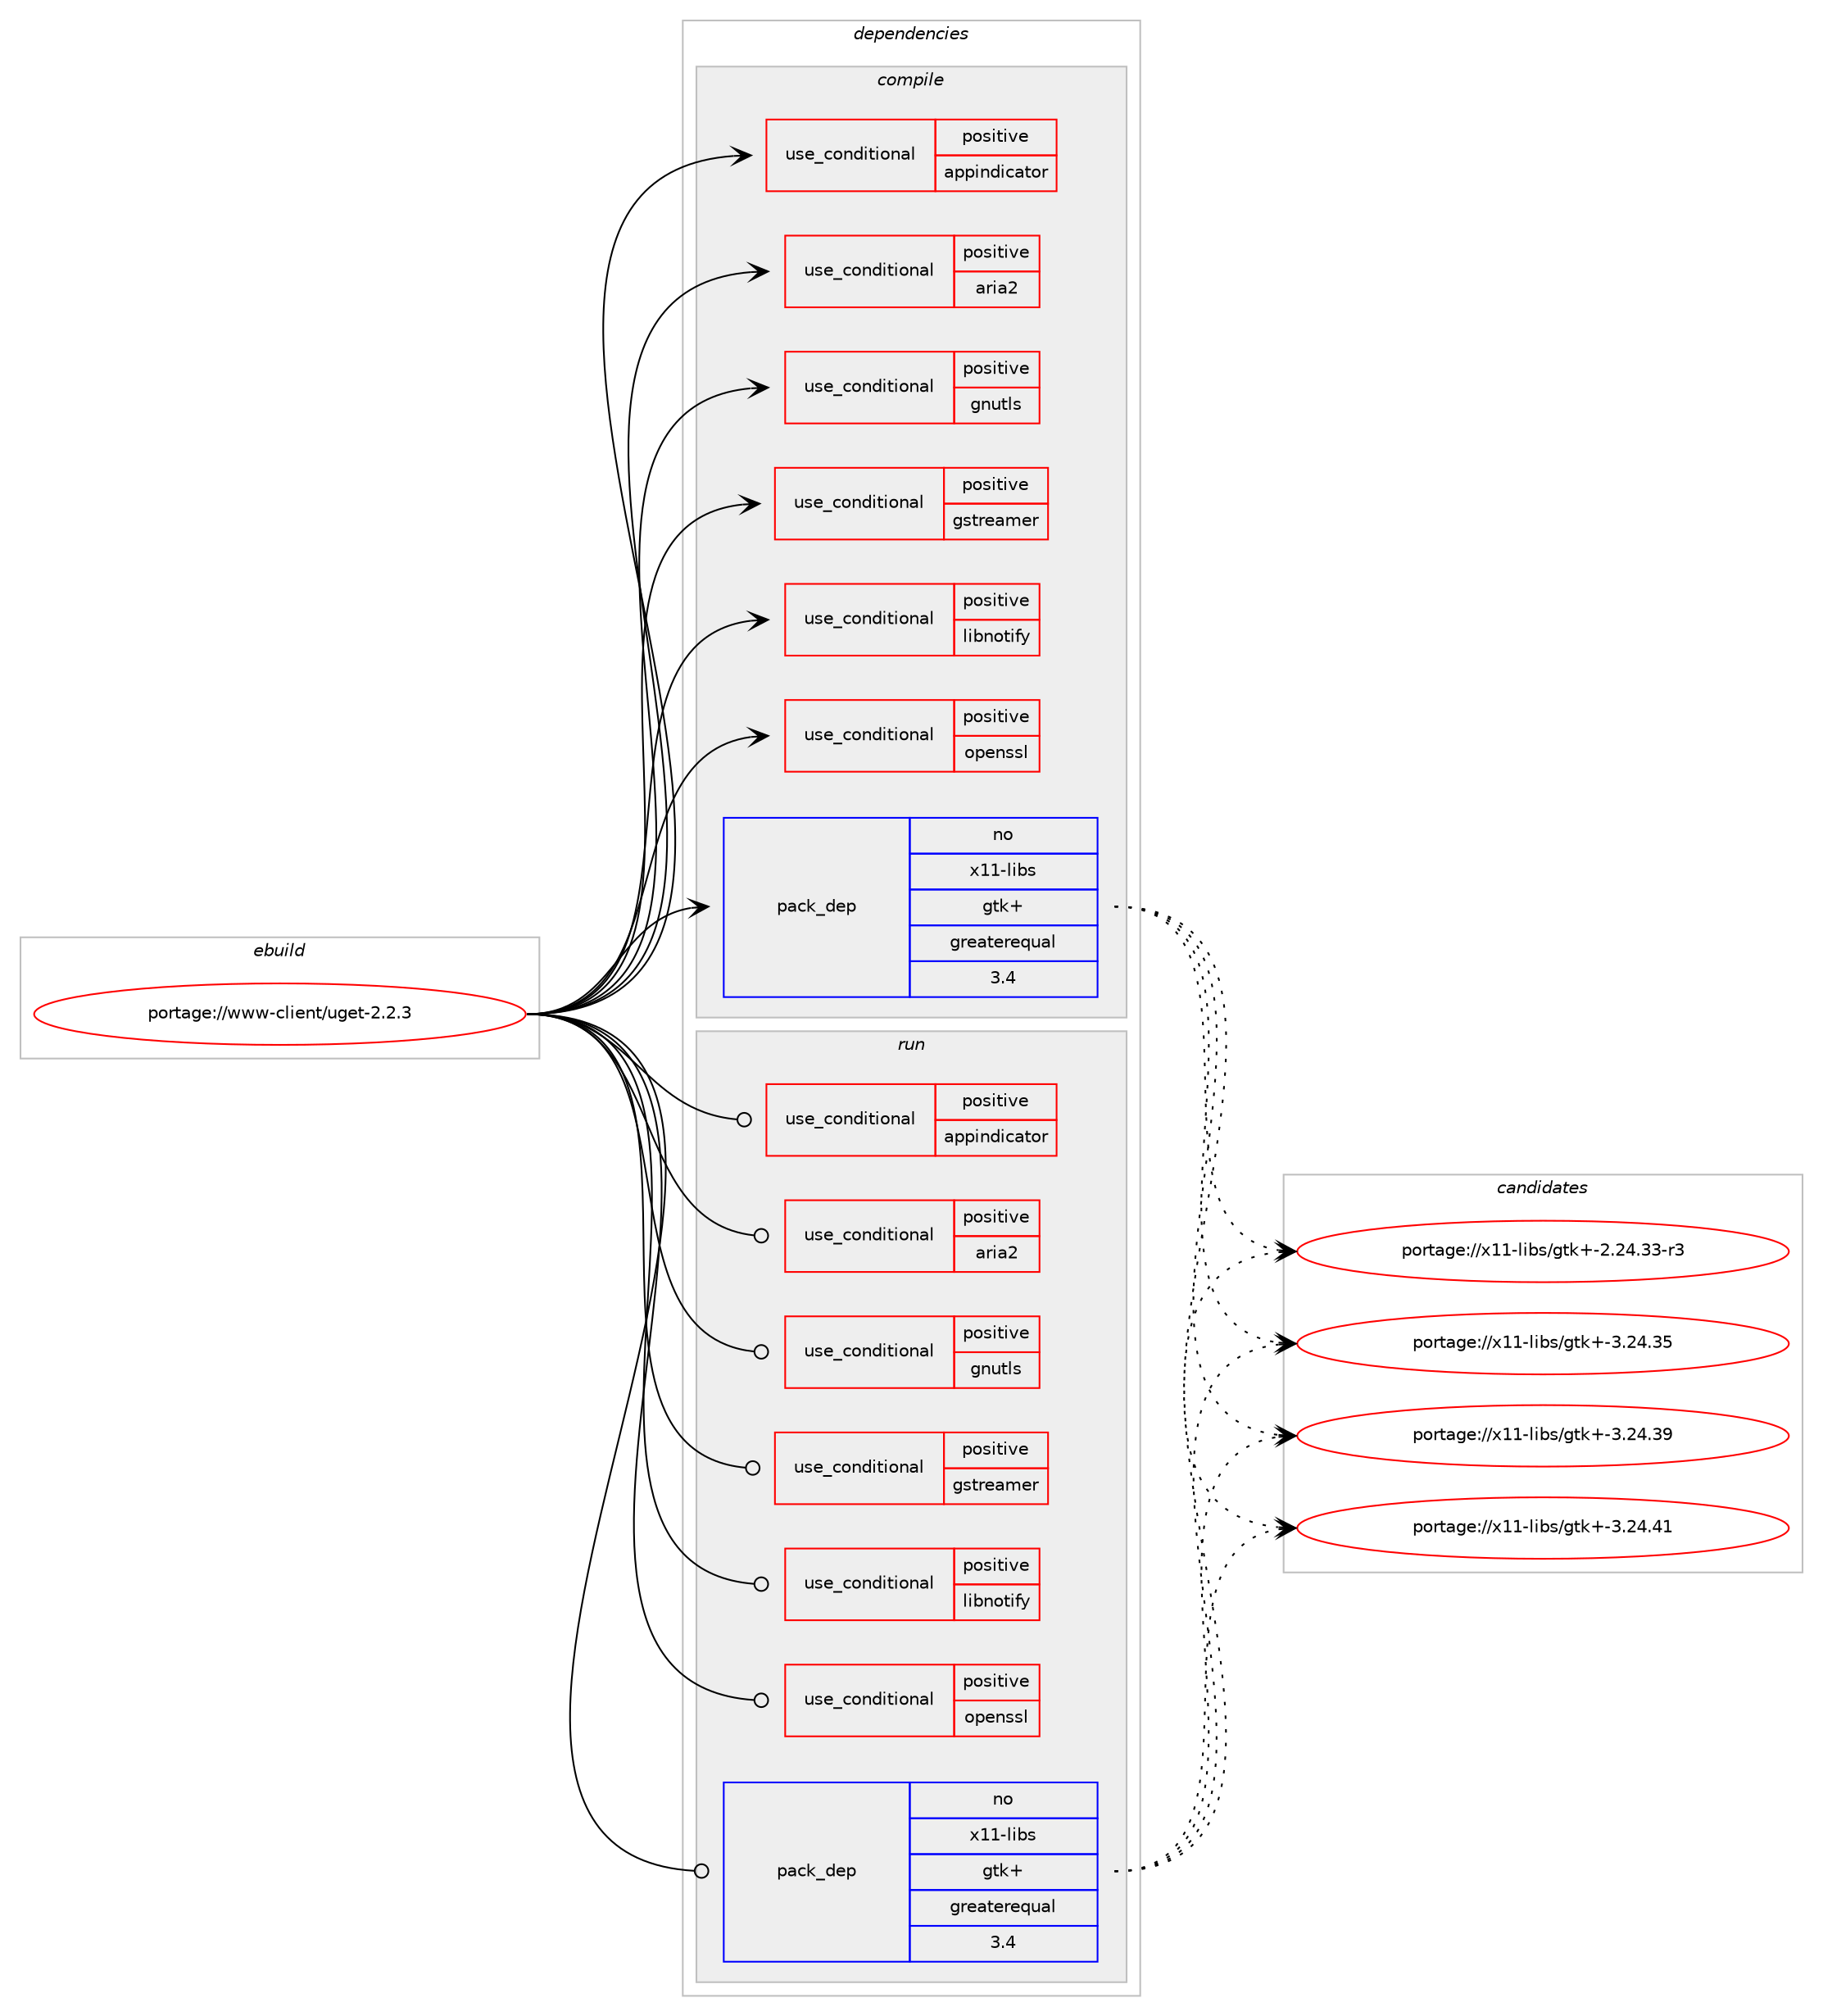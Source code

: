 digraph prolog {

# *************
# Graph options
# *************

newrank=true;
concentrate=true;
compound=true;
graph [rankdir=LR,fontname=Helvetica,fontsize=10,ranksep=1.5];#, ranksep=2.5, nodesep=0.2];
edge  [arrowhead=vee];
node  [fontname=Helvetica,fontsize=10];

# **********
# The ebuild
# **********

subgraph cluster_leftcol {
color=gray;
rank=same;
label=<<i>ebuild</i>>;
id [label="portage://www-client/uget-2.2.3", color=red, width=4, href="../www-client/uget-2.2.3.svg"];
}

# ****************
# The dependencies
# ****************

subgraph cluster_midcol {
color=gray;
label=<<i>dependencies</i>>;
subgraph cluster_compile {
fillcolor="#eeeeee";
style=filled;
label=<<i>compile</i>>;
subgraph cond2670 {
dependency4149 [label=<<TABLE BORDER="0" CELLBORDER="1" CELLSPACING="0" CELLPADDING="4"><TR><TD ROWSPAN="3" CELLPADDING="10">use_conditional</TD></TR><TR><TD>positive</TD></TR><TR><TD>appindicator</TD></TR></TABLE>>, shape=none, color=red];
# *** BEGIN UNKNOWN DEPENDENCY TYPE (TODO) ***
# dependency4149 -> package_dependency(portage://www-client/uget-2.2.3,install,no,dev-libs,libayatana-appindicator,none,[,,],[],[])
# *** END UNKNOWN DEPENDENCY TYPE (TODO) ***

}
id:e -> dependency4149:w [weight=20,style="solid",arrowhead="vee"];
subgraph cond2671 {
dependency4150 [label=<<TABLE BORDER="0" CELLBORDER="1" CELLSPACING="0" CELLPADDING="4"><TR><TD ROWSPAN="3" CELLPADDING="10">use_conditional</TD></TR><TR><TD>positive</TD></TR><TR><TD>aria2</TD></TR></TABLE>>, shape=none, color=red];
# *** BEGIN UNKNOWN DEPENDENCY TYPE (TODO) ***
# dependency4150 -> package_dependency(portage://www-client/uget-2.2.3,install,no,net-misc,aria2,none,[,,],[],[use(enable(xmlrpc),none)])
# *** END UNKNOWN DEPENDENCY TYPE (TODO) ***

}
id:e -> dependency4150:w [weight=20,style="solid",arrowhead="vee"];
subgraph cond2672 {
dependency4151 [label=<<TABLE BORDER="0" CELLBORDER="1" CELLSPACING="0" CELLPADDING="4"><TR><TD ROWSPAN="3" CELLPADDING="10">use_conditional</TD></TR><TR><TD>positive</TD></TR><TR><TD>gnutls</TD></TR></TABLE>>, shape=none, color=red];
# *** BEGIN UNKNOWN DEPENDENCY TYPE (TODO) ***
# dependency4151 -> package_dependency(portage://www-client/uget-2.2.3,install,no,net-libs,gnutls,none,[,,],[],[])
# *** END UNKNOWN DEPENDENCY TYPE (TODO) ***

# *** BEGIN UNKNOWN DEPENDENCY TYPE (TODO) ***
# dependency4151 -> package_dependency(portage://www-client/uget-2.2.3,install,no,dev-libs,libgcrypt,none,[,,],[slot(0)],[])
# *** END UNKNOWN DEPENDENCY TYPE (TODO) ***

}
id:e -> dependency4151:w [weight=20,style="solid",arrowhead="vee"];
subgraph cond2673 {
dependency4152 [label=<<TABLE BORDER="0" CELLBORDER="1" CELLSPACING="0" CELLPADDING="4"><TR><TD ROWSPAN="3" CELLPADDING="10">use_conditional</TD></TR><TR><TD>positive</TD></TR><TR><TD>gstreamer</TD></TR></TABLE>>, shape=none, color=red];
# *** BEGIN UNKNOWN DEPENDENCY TYPE (TODO) ***
# dependency4152 -> package_dependency(portage://www-client/uget-2.2.3,install,no,media-libs,gstreamer,none,[,,],[slot(1.0)],[])
# *** END UNKNOWN DEPENDENCY TYPE (TODO) ***

}
id:e -> dependency4152:w [weight=20,style="solid",arrowhead="vee"];
subgraph cond2674 {
dependency4153 [label=<<TABLE BORDER="0" CELLBORDER="1" CELLSPACING="0" CELLPADDING="4"><TR><TD ROWSPAN="3" CELLPADDING="10">use_conditional</TD></TR><TR><TD>positive</TD></TR><TR><TD>libnotify</TD></TR></TABLE>>, shape=none, color=red];
# *** BEGIN UNKNOWN DEPENDENCY TYPE (TODO) ***
# dependency4153 -> package_dependency(portage://www-client/uget-2.2.3,install,no,x11-libs,libnotify,none,[,,],[],[])
# *** END UNKNOWN DEPENDENCY TYPE (TODO) ***

}
id:e -> dependency4153:w [weight=20,style="solid",arrowhead="vee"];
subgraph cond2675 {
dependency4154 [label=<<TABLE BORDER="0" CELLBORDER="1" CELLSPACING="0" CELLPADDING="4"><TR><TD ROWSPAN="3" CELLPADDING="10">use_conditional</TD></TR><TR><TD>positive</TD></TR><TR><TD>openssl</TD></TR></TABLE>>, shape=none, color=red];
# *** BEGIN UNKNOWN DEPENDENCY TYPE (TODO) ***
# dependency4154 -> package_dependency(portage://www-client/uget-2.2.3,install,no,dev-libs,openssl,none,[,,],[slot(0),equal],[])
# *** END UNKNOWN DEPENDENCY TYPE (TODO) ***

}
id:e -> dependency4154:w [weight=20,style="solid",arrowhead="vee"];
# *** BEGIN UNKNOWN DEPENDENCY TYPE (TODO) ***
# id -> package_dependency(portage://www-client/uget-2.2.3,install,no,dev-libs,glib,none,[,,],[slot(2)],[])
# *** END UNKNOWN DEPENDENCY TYPE (TODO) ***

# *** BEGIN UNKNOWN DEPENDENCY TYPE (TODO) ***
# id -> package_dependency(portage://www-client/uget-2.2.3,install,no,dev-libs,libpcre,none,[,,],[],[])
# *** END UNKNOWN DEPENDENCY TYPE (TODO) ***

# *** BEGIN UNKNOWN DEPENDENCY TYPE (TODO) ***
# id -> package_dependency(portage://www-client/uget-2.2.3,install,no,net-misc,curl,none,[,,],[],[])
# *** END UNKNOWN DEPENDENCY TYPE (TODO) ***

subgraph pack1369 {
dependency4155 [label=<<TABLE BORDER="0" CELLBORDER="1" CELLSPACING="0" CELLPADDING="4" WIDTH="220"><TR><TD ROWSPAN="6" CELLPADDING="30">pack_dep</TD></TR><TR><TD WIDTH="110">no</TD></TR><TR><TD>x11-libs</TD></TR><TR><TD>gtk+</TD></TR><TR><TD>greaterequal</TD></TR><TR><TD>3.4</TD></TR></TABLE>>, shape=none, color=blue];
}
id:e -> dependency4155:w [weight=20,style="solid",arrowhead="vee"];
}
subgraph cluster_compileandrun {
fillcolor="#eeeeee";
style=filled;
label=<<i>compile and run</i>>;
}
subgraph cluster_run {
fillcolor="#eeeeee";
style=filled;
label=<<i>run</i>>;
subgraph cond2676 {
dependency4156 [label=<<TABLE BORDER="0" CELLBORDER="1" CELLSPACING="0" CELLPADDING="4"><TR><TD ROWSPAN="3" CELLPADDING="10">use_conditional</TD></TR><TR><TD>positive</TD></TR><TR><TD>appindicator</TD></TR></TABLE>>, shape=none, color=red];
# *** BEGIN UNKNOWN DEPENDENCY TYPE (TODO) ***
# dependency4156 -> package_dependency(portage://www-client/uget-2.2.3,run,no,dev-libs,libayatana-appindicator,none,[,,],[],[])
# *** END UNKNOWN DEPENDENCY TYPE (TODO) ***

}
id:e -> dependency4156:w [weight=20,style="solid",arrowhead="odot"];
subgraph cond2677 {
dependency4157 [label=<<TABLE BORDER="0" CELLBORDER="1" CELLSPACING="0" CELLPADDING="4"><TR><TD ROWSPAN="3" CELLPADDING="10">use_conditional</TD></TR><TR><TD>positive</TD></TR><TR><TD>aria2</TD></TR></TABLE>>, shape=none, color=red];
# *** BEGIN UNKNOWN DEPENDENCY TYPE (TODO) ***
# dependency4157 -> package_dependency(portage://www-client/uget-2.2.3,run,no,net-misc,aria2,none,[,,],[],[use(enable(xmlrpc),none)])
# *** END UNKNOWN DEPENDENCY TYPE (TODO) ***

}
id:e -> dependency4157:w [weight=20,style="solid",arrowhead="odot"];
subgraph cond2678 {
dependency4158 [label=<<TABLE BORDER="0" CELLBORDER="1" CELLSPACING="0" CELLPADDING="4"><TR><TD ROWSPAN="3" CELLPADDING="10">use_conditional</TD></TR><TR><TD>positive</TD></TR><TR><TD>gnutls</TD></TR></TABLE>>, shape=none, color=red];
# *** BEGIN UNKNOWN DEPENDENCY TYPE (TODO) ***
# dependency4158 -> package_dependency(portage://www-client/uget-2.2.3,run,no,net-libs,gnutls,none,[,,],[],[])
# *** END UNKNOWN DEPENDENCY TYPE (TODO) ***

# *** BEGIN UNKNOWN DEPENDENCY TYPE (TODO) ***
# dependency4158 -> package_dependency(portage://www-client/uget-2.2.3,run,no,dev-libs,libgcrypt,none,[,,],[slot(0)],[])
# *** END UNKNOWN DEPENDENCY TYPE (TODO) ***

}
id:e -> dependency4158:w [weight=20,style="solid",arrowhead="odot"];
subgraph cond2679 {
dependency4159 [label=<<TABLE BORDER="0" CELLBORDER="1" CELLSPACING="0" CELLPADDING="4"><TR><TD ROWSPAN="3" CELLPADDING="10">use_conditional</TD></TR><TR><TD>positive</TD></TR><TR><TD>gstreamer</TD></TR></TABLE>>, shape=none, color=red];
# *** BEGIN UNKNOWN DEPENDENCY TYPE (TODO) ***
# dependency4159 -> package_dependency(portage://www-client/uget-2.2.3,run,no,media-libs,gstreamer,none,[,,],[slot(1.0)],[])
# *** END UNKNOWN DEPENDENCY TYPE (TODO) ***

}
id:e -> dependency4159:w [weight=20,style="solid",arrowhead="odot"];
subgraph cond2680 {
dependency4160 [label=<<TABLE BORDER="0" CELLBORDER="1" CELLSPACING="0" CELLPADDING="4"><TR><TD ROWSPAN="3" CELLPADDING="10">use_conditional</TD></TR><TR><TD>positive</TD></TR><TR><TD>libnotify</TD></TR></TABLE>>, shape=none, color=red];
# *** BEGIN UNKNOWN DEPENDENCY TYPE (TODO) ***
# dependency4160 -> package_dependency(portage://www-client/uget-2.2.3,run,no,x11-libs,libnotify,none,[,,],[],[])
# *** END UNKNOWN DEPENDENCY TYPE (TODO) ***

}
id:e -> dependency4160:w [weight=20,style="solid",arrowhead="odot"];
subgraph cond2681 {
dependency4161 [label=<<TABLE BORDER="0" CELLBORDER="1" CELLSPACING="0" CELLPADDING="4"><TR><TD ROWSPAN="3" CELLPADDING="10">use_conditional</TD></TR><TR><TD>positive</TD></TR><TR><TD>openssl</TD></TR></TABLE>>, shape=none, color=red];
# *** BEGIN UNKNOWN DEPENDENCY TYPE (TODO) ***
# dependency4161 -> package_dependency(portage://www-client/uget-2.2.3,run,no,dev-libs,openssl,none,[,,],[slot(0),equal],[])
# *** END UNKNOWN DEPENDENCY TYPE (TODO) ***

}
id:e -> dependency4161:w [weight=20,style="solid",arrowhead="odot"];
# *** BEGIN UNKNOWN DEPENDENCY TYPE (TODO) ***
# id -> package_dependency(portage://www-client/uget-2.2.3,run,no,dev-libs,glib,none,[,,],[slot(2)],[])
# *** END UNKNOWN DEPENDENCY TYPE (TODO) ***

# *** BEGIN UNKNOWN DEPENDENCY TYPE (TODO) ***
# id -> package_dependency(portage://www-client/uget-2.2.3,run,no,dev-libs,libpcre,none,[,,],[],[])
# *** END UNKNOWN DEPENDENCY TYPE (TODO) ***

# *** BEGIN UNKNOWN DEPENDENCY TYPE (TODO) ***
# id -> package_dependency(portage://www-client/uget-2.2.3,run,no,net-misc,curl,none,[,,],[],[])
# *** END UNKNOWN DEPENDENCY TYPE (TODO) ***

subgraph pack1370 {
dependency4162 [label=<<TABLE BORDER="0" CELLBORDER="1" CELLSPACING="0" CELLPADDING="4" WIDTH="220"><TR><TD ROWSPAN="6" CELLPADDING="30">pack_dep</TD></TR><TR><TD WIDTH="110">no</TD></TR><TR><TD>x11-libs</TD></TR><TR><TD>gtk+</TD></TR><TR><TD>greaterequal</TD></TR><TR><TD>3.4</TD></TR></TABLE>>, shape=none, color=blue];
}
id:e -> dependency4162:w [weight=20,style="solid",arrowhead="odot"];
}
}

# **************
# The candidates
# **************

subgraph cluster_choices {
rank=same;
color=gray;
label=<<i>candidates</i>>;

subgraph choice1369 {
color=black;
nodesep=1;
choice12049494510810598115471031161074345504650524651514511451 [label="portage://x11-libs/gtk+-2.24.33-r3", color=red, width=4,href="../x11-libs/gtk+-2.24.33-r3.svg"];
choice1204949451081059811547103116107434551465052465153 [label="portage://x11-libs/gtk+-3.24.35", color=red, width=4,href="../x11-libs/gtk+-3.24.35.svg"];
choice1204949451081059811547103116107434551465052465157 [label="portage://x11-libs/gtk+-3.24.39", color=red, width=4,href="../x11-libs/gtk+-3.24.39.svg"];
choice1204949451081059811547103116107434551465052465249 [label="portage://x11-libs/gtk+-3.24.41", color=red, width=4,href="../x11-libs/gtk+-3.24.41.svg"];
dependency4155:e -> choice12049494510810598115471031161074345504650524651514511451:w [style=dotted,weight="100"];
dependency4155:e -> choice1204949451081059811547103116107434551465052465153:w [style=dotted,weight="100"];
dependency4155:e -> choice1204949451081059811547103116107434551465052465157:w [style=dotted,weight="100"];
dependency4155:e -> choice1204949451081059811547103116107434551465052465249:w [style=dotted,weight="100"];
}
subgraph choice1370 {
color=black;
nodesep=1;
choice12049494510810598115471031161074345504650524651514511451 [label="portage://x11-libs/gtk+-2.24.33-r3", color=red, width=4,href="../x11-libs/gtk+-2.24.33-r3.svg"];
choice1204949451081059811547103116107434551465052465153 [label="portage://x11-libs/gtk+-3.24.35", color=red, width=4,href="../x11-libs/gtk+-3.24.35.svg"];
choice1204949451081059811547103116107434551465052465157 [label="portage://x11-libs/gtk+-3.24.39", color=red, width=4,href="../x11-libs/gtk+-3.24.39.svg"];
choice1204949451081059811547103116107434551465052465249 [label="portage://x11-libs/gtk+-3.24.41", color=red, width=4,href="../x11-libs/gtk+-3.24.41.svg"];
dependency4162:e -> choice12049494510810598115471031161074345504650524651514511451:w [style=dotted,weight="100"];
dependency4162:e -> choice1204949451081059811547103116107434551465052465153:w [style=dotted,weight="100"];
dependency4162:e -> choice1204949451081059811547103116107434551465052465157:w [style=dotted,weight="100"];
dependency4162:e -> choice1204949451081059811547103116107434551465052465249:w [style=dotted,weight="100"];
}
}

}

